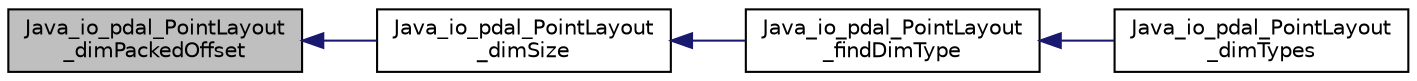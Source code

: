 digraph "Java_io_pdal_PointLayout_dimPackedOffset"
{
  edge [fontname="Helvetica",fontsize="10",labelfontname="Helvetica",labelfontsize="10"];
  node [fontname="Helvetica",fontsize="10",shape=record];
  rankdir="LR";
  Node1 [label="Java_io_pdal_PointLayout\l_dimPackedOffset",height=0.2,width=0.4,color="black", fillcolor="grey75", style="filled", fontcolor="black"];
  Node1 -> Node2 [dir="back",color="midnightblue",fontsize="10",style="solid",fontname="Helvetica"];
  Node2 [label="Java_io_pdal_PointLayout\l_dimSize",height=0.2,width=0.4,color="black", fillcolor="white", style="filled",URL="$io__pdal__PointLayout_8cpp.html#ac2fa046570fef5de5b77697956afd918"];
  Node2 -> Node3 [dir="back",color="midnightblue",fontsize="10",style="solid",fontname="Helvetica"];
  Node3 [label="Java_io_pdal_PointLayout\l_findDimType",height=0.2,width=0.4,color="black", fillcolor="white", style="filled",URL="$io__pdal__PointLayout_8cpp.html#a22262f107c6949fdacc3af0a35f1e07c"];
  Node3 -> Node4 [dir="back",color="midnightblue",fontsize="10",style="solid",fontname="Helvetica"];
  Node4 [label="Java_io_pdal_PointLayout\l_dimTypes",height=0.2,width=0.4,color="black", fillcolor="white", style="filled",URL="$io__pdal__PointLayout_8cpp.html#af8f3a3de6a0ef392cba87a2b07e47432"];
}
